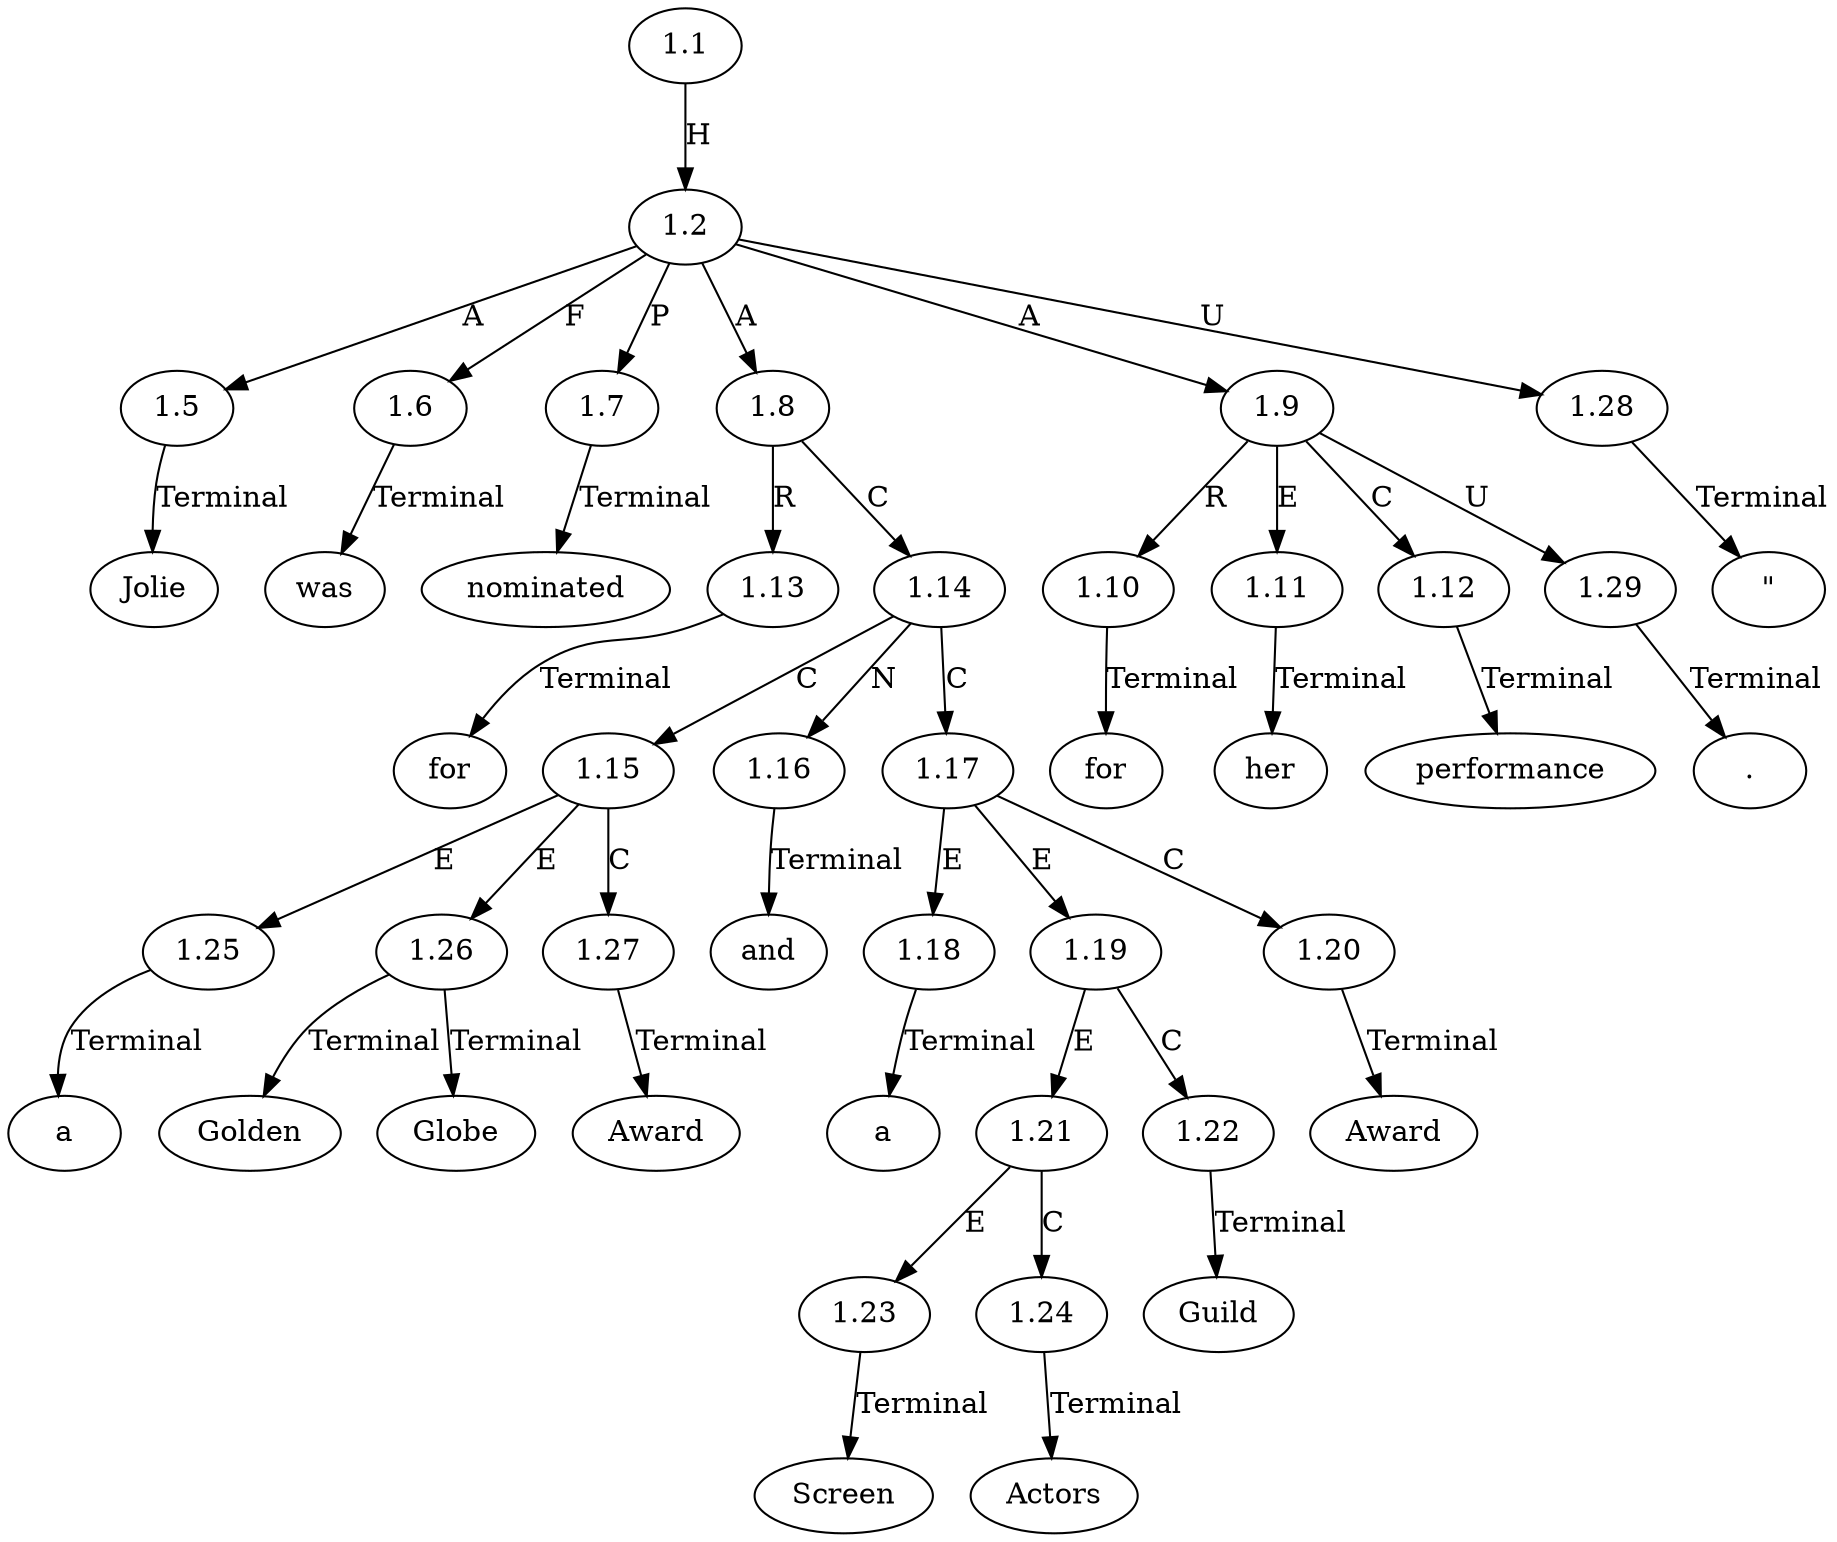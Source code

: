 // Graph
digraph {
	0.1 [label="\"" ordering=out]
	0.10 [label=and ordering=out]
	0.11 [label=a ordering=out]
	0.12 [label=Screen ordering=out]
	0.13 [label=Actors ordering=out]
	0.14 [label=Guild ordering=out]
	0.15 [label=Award ordering=out]
	0.16 [label=for ordering=out]
	0.17 [label=her ordering=out]
	0.18 [label=performance ordering=out]
	0.19 [label="." ordering=out]
	0.2 [label=Jolie ordering=out]
	0.3 [label=was ordering=out]
	0.4 [label=nominated ordering=out]
	0.5 [label=for ordering=out]
	0.6 [label=a ordering=out]
	0.7 [label=Golden ordering=out]
	0.8 [label=Globe ordering=out]
	0.9 [label=Award ordering=out]
	1.1 [label=1.1 ordering=out]
	1.2 [label=1.2 ordering=out]
	1.5 [label=1.5 ordering=out]
	1.6 [label=1.6 ordering=out]
	1.7 [label=1.7 ordering=out]
	1.8 [label=1.8 ordering=out]
	1.9 [label=1.9 ordering=out]
	1.10 [label=1.10 ordering=out]
	1.11 [label=1.11 ordering=out]
	1.12 [label=1.12 ordering=out]
	1.13 [label=1.13 ordering=out]
	1.14 [label=1.14 ordering=out]
	1.15 [label=1.15 ordering=out]
	1.16 [label=1.16 ordering=out]
	1.17 [label=1.17 ordering=out]
	1.18 [label=1.18 ordering=out]
	1.19 [label=1.19 ordering=out]
	1.20 [label=1.20 ordering=out]
	1.21 [label=1.21 ordering=out]
	1.22 [label=1.22 ordering=out]
	1.23 [label=1.23 ordering=out]
	1.24 [label=1.24 ordering=out]
	1.25 [label=1.25 ordering=out]
	1.26 [label=1.26 ordering=out]
	1.27 [label=1.27 ordering=out]
	1.28 [label=1.28 ordering=out]
	1.29 [label=1.29 ordering=out]
	1.1 -> 1.2 [label=H ordering=out]
	1.2 -> 1.5 [label=A ordering=out]
	1.2 -> 1.6 [label=F ordering=out]
	1.2 -> 1.7 [label=P ordering=out]
	1.2 -> 1.8 [label=A ordering=out]
	1.2 -> 1.9 [label=A ordering=out]
	1.2 -> 1.28 [label=U ordering=out]
	1.5 -> 0.2 [label=Terminal ordering=out]
	1.6 -> 0.3 [label=Terminal ordering=out]
	1.7 -> 0.4 [label=Terminal ordering=out]
	1.8 -> 1.13 [label=R ordering=out]
	1.8 -> 1.14 [label=C ordering=out]
	1.9 -> 1.10 [label=R ordering=out]
	1.9 -> 1.11 [label=E ordering=out]
	1.9 -> 1.12 [label=C ordering=out]
	1.9 -> 1.29 [label=U ordering=out]
	1.10 -> 0.16 [label=Terminal ordering=out]
	1.11 -> 0.17 [label=Terminal ordering=out]
	1.12 -> 0.18 [label=Terminal ordering=out]
	1.13 -> 0.5 [label=Terminal ordering=out]
	1.14 -> 1.15 [label=C ordering=out]
	1.14 -> 1.16 [label=N ordering=out]
	1.14 -> 1.17 [label=C ordering=out]
	1.15 -> 1.25 [label=E ordering=out]
	1.15 -> 1.26 [label=E ordering=out]
	1.15 -> 1.27 [label=C ordering=out]
	1.16 -> 0.10 [label=Terminal ordering=out]
	1.17 -> 1.18 [label=E ordering=out]
	1.17 -> 1.19 [label=E ordering=out]
	1.17 -> 1.20 [label=C ordering=out]
	1.18 -> 0.11 [label=Terminal ordering=out]
	1.19 -> 1.21 [label=E ordering=out]
	1.19 -> 1.22 [label=C ordering=out]
	1.20 -> 0.15 [label=Terminal ordering=out]
	1.21 -> 1.23 [label=E ordering=out]
	1.21 -> 1.24 [label=C ordering=out]
	1.22 -> 0.14 [label=Terminal ordering=out]
	1.23 -> 0.12 [label=Terminal ordering=out]
	1.24 -> 0.13 [label=Terminal ordering=out]
	1.25 -> 0.6 [label=Terminal ordering=out]
	1.26 -> 0.7 [label=Terminal ordering=out]
	1.26 -> 0.8 [label=Terminal ordering=out]
	1.27 -> 0.9 [label=Terminal ordering=out]
	1.28 -> 0.1 [label=Terminal ordering=out]
	1.29 -> 0.19 [label=Terminal ordering=out]
}
